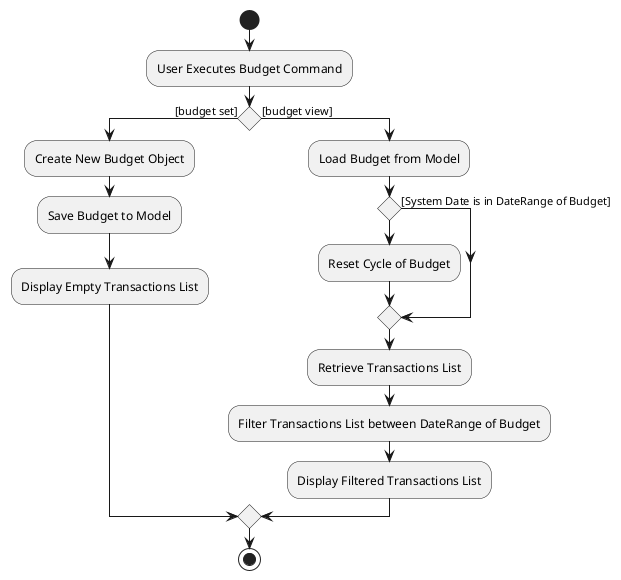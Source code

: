 @startuml
start
:User Executes Budget Command;

'Since the beta syntax does not support placing the condition outside the
'diamond we place it as the true branch instead.


if () then ([budget set])
    :Create New Budget Object;
    :Save Budget to Model;
    :Display Empty Transactions List;

else ([budget view])
    :Load Budget from Model;
    if () then ([System Date is in DateRange of Budget])

    else
        :Reset Cycle of Budget;
    endif
    :Retrieve Transactions List;
    :Filter Transactions List between DateRange of Budget;
    :Display Filtered Transactions List;

endif
stop
@enduml